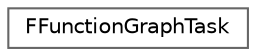 digraph "Graphical Class Hierarchy"
{
 // INTERACTIVE_SVG=YES
 // LATEX_PDF_SIZE
  bgcolor="transparent";
  edge [fontname=Helvetica,fontsize=10,labelfontname=Helvetica,labelfontsize=10];
  node [fontname=Helvetica,fontsize=10,shape=box,height=0.2,width=0.4];
  rankdir="LR";
  Node0 [id="Node000000",label="FFunctionGraphTask",height=0.2,width=0.4,color="grey40", fillcolor="white", style="filled",URL="$d8/d7d/structFFunctionGraphTask.html",tooltip=" "];
}
